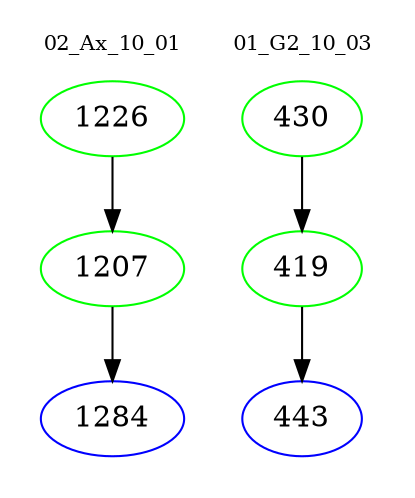 digraph{
subgraph cluster_0 {
color = white
label = "02_Ax_10_01";
fontsize=10;
T0_1226 [label="1226", color="green"]
T0_1226 -> T0_1207 [color="black"]
T0_1207 [label="1207", color="green"]
T0_1207 -> T0_1284 [color="black"]
T0_1284 [label="1284", color="blue"]
}
subgraph cluster_1 {
color = white
label = "01_G2_10_03";
fontsize=10;
T1_430 [label="430", color="green"]
T1_430 -> T1_419 [color="black"]
T1_419 [label="419", color="green"]
T1_419 -> T1_443 [color="black"]
T1_443 [label="443", color="blue"]
}
}
